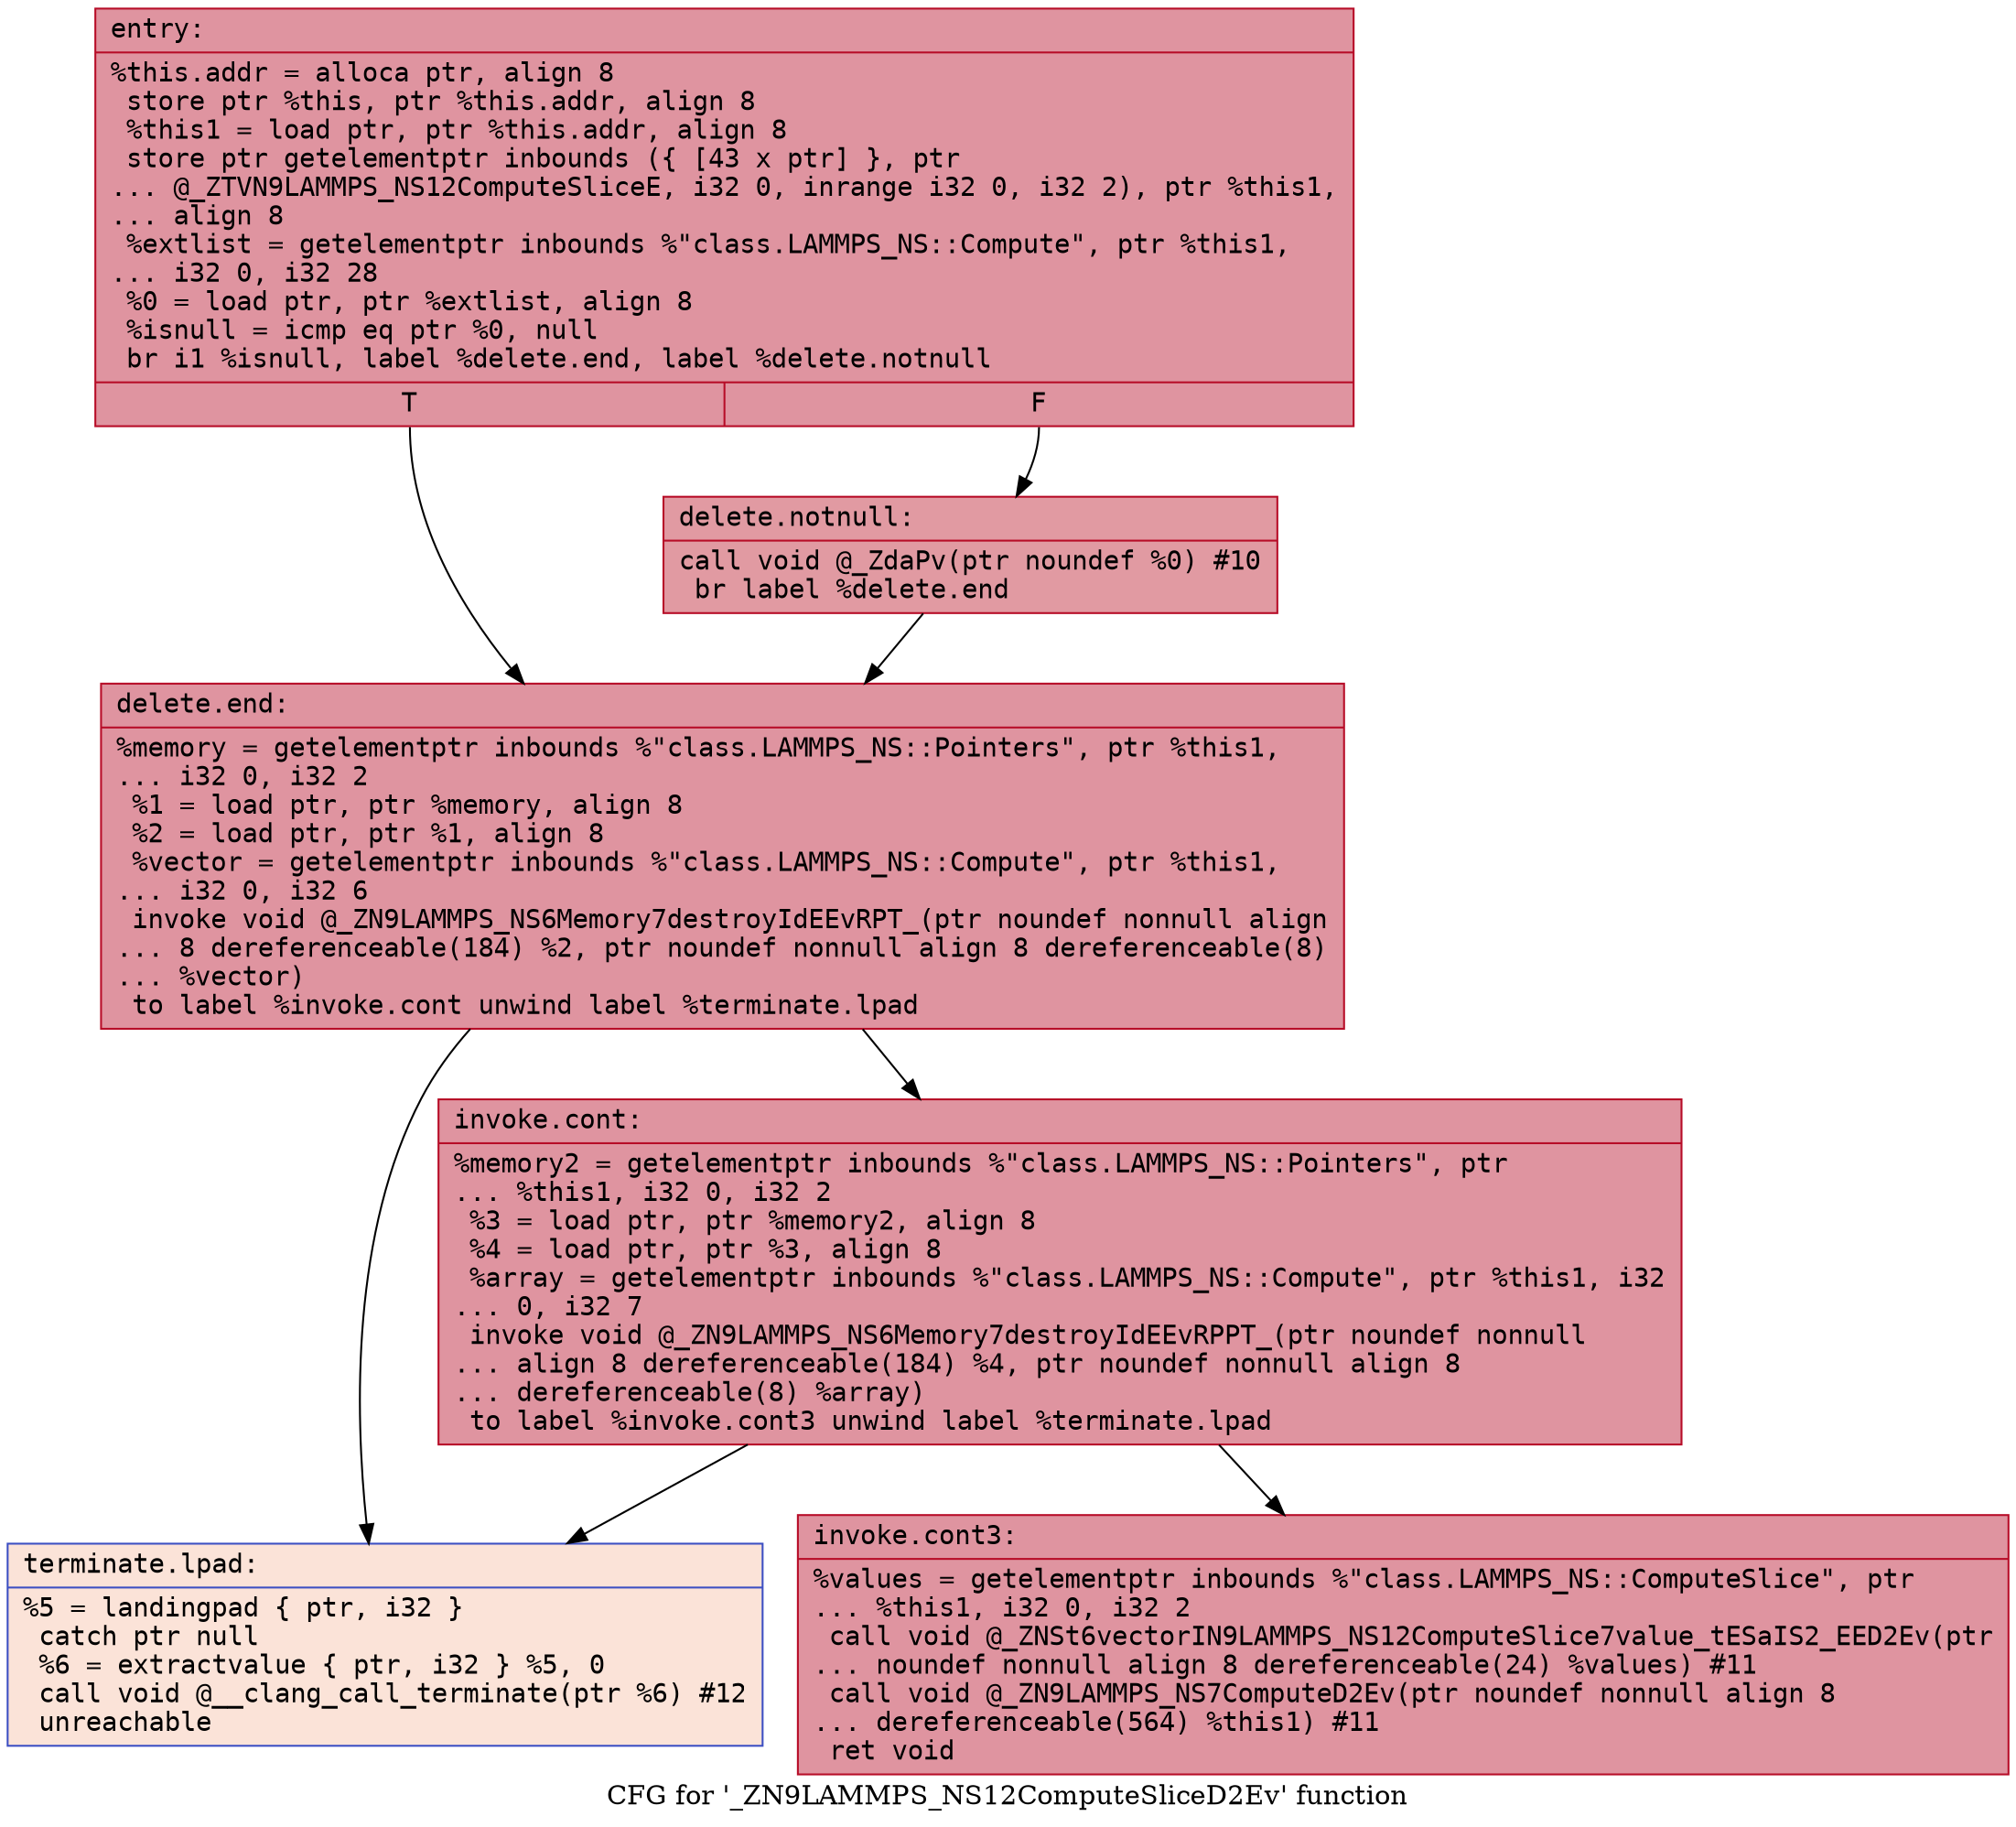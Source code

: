 digraph "CFG for '_ZN9LAMMPS_NS12ComputeSliceD2Ev' function" {
	label="CFG for '_ZN9LAMMPS_NS12ComputeSliceD2Ev' function";

	Node0x558104718280 [shape=record,color="#b70d28ff", style=filled, fillcolor="#b70d2870" fontname="Courier",label="{entry:\l|  %this.addr = alloca ptr, align 8\l  store ptr %this, ptr %this.addr, align 8\l  %this1 = load ptr, ptr %this.addr, align 8\l  store ptr getelementptr inbounds (\{ [43 x ptr] \}, ptr\l... @_ZTVN9LAMMPS_NS12ComputeSliceE, i32 0, inrange i32 0, i32 2), ptr %this1,\l... align 8\l  %extlist = getelementptr inbounds %\"class.LAMMPS_NS::Compute\", ptr %this1,\l... i32 0, i32 28\l  %0 = load ptr, ptr %extlist, align 8\l  %isnull = icmp eq ptr %0, null\l  br i1 %isnull, label %delete.end, label %delete.notnull\l|{<s0>T|<s1>F}}"];
	Node0x558104718280:s0 -> Node0x558104718650[tooltip="entry -> delete.end\nProbability 37.50%" ];
	Node0x558104718280:s1 -> Node0x5581047186a0[tooltip="entry -> delete.notnull\nProbability 62.50%" ];
	Node0x5581047186a0 [shape=record,color="#b70d28ff", style=filled, fillcolor="#bb1b2c70" fontname="Courier",label="{delete.notnull:\l|  call void @_ZdaPv(ptr noundef %0) #10\l  br label %delete.end\l}"];
	Node0x5581047186a0 -> Node0x558104718650[tooltip="delete.notnull -> delete.end\nProbability 100.00%" ];
	Node0x558104718650 [shape=record,color="#b70d28ff", style=filled, fillcolor="#b70d2870" fontname="Courier",label="{delete.end:\l|  %memory = getelementptr inbounds %\"class.LAMMPS_NS::Pointers\", ptr %this1,\l... i32 0, i32 2\l  %1 = load ptr, ptr %memory, align 8\l  %2 = load ptr, ptr %1, align 8\l  %vector = getelementptr inbounds %\"class.LAMMPS_NS::Compute\", ptr %this1,\l... i32 0, i32 6\l  invoke void @_ZN9LAMMPS_NS6Memory7destroyIdEEvRPT_(ptr noundef nonnull align\l... 8 dereferenceable(184) %2, ptr noundef nonnull align 8 dereferenceable(8)\l... %vector)\l          to label %invoke.cont unwind label %terminate.lpad\l}"];
	Node0x558104718650 -> Node0x558104718c90[tooltip="delete.end -> invoke.cont\nProbability 100.00%" ];
	Node0x558104718650 -> Node0x558104718d10[tooltip="delete.end -> terminate.lpad\nProbability 0.00%" ];
	Node0x558104718c90 [shape=record,color="#b70d28ff", style=filled, fillcolor="#b70d2870" fontname="Courier",label="{invoke.cont:\l|  %memory2 = getelementptr inbounds %\"class.LAMMPS_NS::Pointers\", ptr\l... %this1, i32 0, i32 2\l  %3 = load ptr, ptr %memory2, align 8\l  %4 = load ptr, ptr %3, align 8\l  %array = getelementptr inbounds %\"class.LAMMPS_NS::Compute\", ptr %this1, i32\l... 0, i32 7\l  invoke void @_ZN9LAMMPS_NS6Memory7destroyIdEEvRPPT_(ptr noundef nonnull\l... align 8 dereferenceable(184) %4, ptr noundef nonnull align 8\l... dereferenceable(8) %array)\l          to label %invoke.cont3 unwind label %terminate.lpad\l}"];
	Node0x558104718c90 -> Node0x5581047194b0[tooltip="invoke.cont -> invoke.cont3\nProbability 100.00%" ];
	Node0x558104718c90 -> Node0x558104718d10[tooltip="invoke.cont -> terminate.lpad\nProbability 0.00%" ];
	Node0x5581047194b0 [shape=record,color="#b70d28ff", style=filled, fillcolor="#b70d2870" fontname="Courier",label="{invoke.cont3:\l|  %values = getelementptr inbounds %\"class.LAMMPS_NS::ComputeSlice\", ptr\l... %this1, i32 0, i32 2\l  call void @_ZNSt6vectorIN9LAMMPS_NS12ComputeSlice7value_tESaIS2_EED2Ev(ptr\l... noundef nonnull align 8 dereferenceable(24) %values) #11\l  call void @_ZN9LAMMPS_NS7ComputeD2Ev(ptr noundef nonnull align 8\l... dereferenceable(564) %this1) #11\l  ret void\l}"];
	Node0x558104718d10 [shape=record,color="#3d50c3ff", style=filled, fillcolor="#f6bfa670" fontname="Courier",label="{terminate.lpad:\l|  %5 = landingpad \{ ptr, i32 \}\l          catch ptr null\l  %6 = extractvalue \{ ptr, i32 \} %5, 0\l  call void @__clang_call_terminate(ptr %6) #12\l  unreachable\l}"];
}
